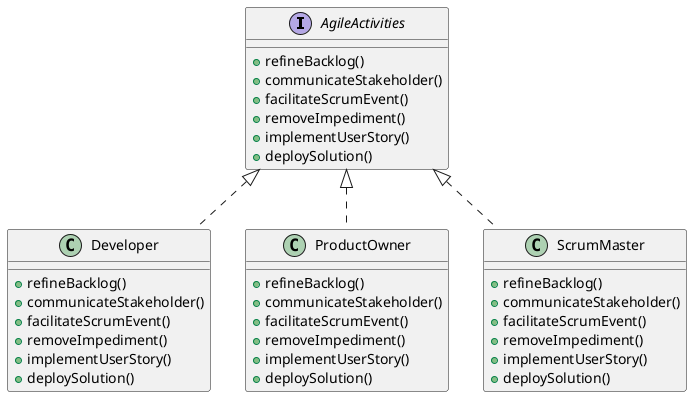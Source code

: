 @startuml

interface AgileActivities {
  +refineBacklog()
  +communicateStakeholder()
  +facilitateScrumEvent()
  +removeImpediment()
  +implementUserStory()
  +deploySolution()
}

class Developer implements AgileActivities{
  +refineBacklog()
  +communicateStakeholder()
  +facilitateScrumEvent()
  +removeImpediment()
  +implementUserStory()
  +deploySolution()
}

class ProductOwner implements AgileActivities{
  +refineBacklog()
  +communicateStakeholder()
  +facilitateScrumEvent()
  +removeImpediment()
  +implementUserStory()
  +deploySolution()
}

class ScrumMaster implements AgileActivities{
  +refineBacklog()
  +communicateStakeholder()
  +facilitateScrumEvent()
  +removeImpediment()
  +implementUserStory()
  +deploySolution()
}

@enduml